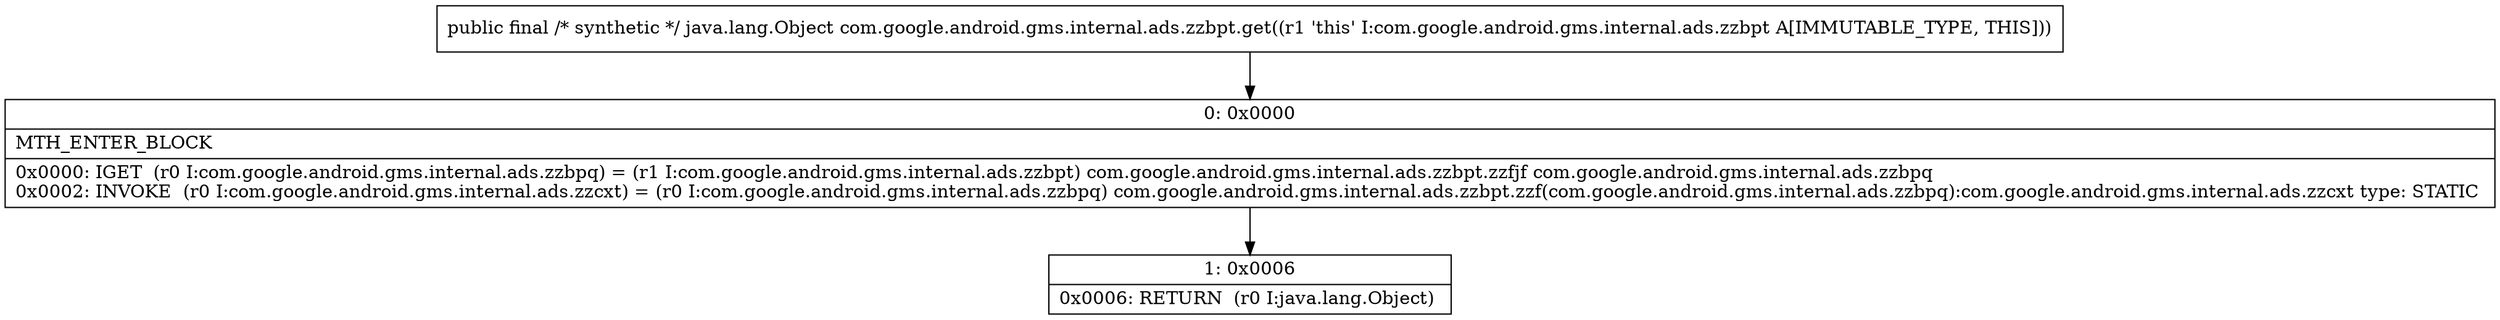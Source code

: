digraph "CFG forcom.google.android.gms.internal.ads.zzbpt.get()Ljava\/lang\/Object;" {
Node_0 [shape=record,label="{0\:\ 0x0000|MTH_ENTER_BLOCK\l|0x0000: IGET  (r0 I:com.google.android.gms.internal.ads.zzbpq) = (r1 I:com.google.android.gms.internal.ads.zzbpt) com.google.android.gms.internal.ads.zzbpt.zzfjf com.google.android.gms.internal.ads.zzbpq \l0x0002: INVOKE  (r0 I:com.google.android.gms.internal.ads.zzcxt) = (r0 I:com.google.android.gms.internal.ads.zzbpq) com.google.android.gms.internal.ads.zzbpt.zzf(com.google.android.gms.internal.ads.zzbpq):com.google.android.gms.internal.ads.zzcxt type: STATIC \l}"];
Node_1 [shape=record,label="{1\:\ 0x0006|0x0006: RETURN  (r0 I:java.lang.Object) \l}"];
MethodNode[shape=record,label="{public final \/* synthetic *\/ java.lang.Object com.google.android.gms.internal.ads.zzbpt.get((r1 'this' I:com.google.android.gms.internal.ads.zzbpt A[IMMUTABLE_TYPE, THIS])) }"];
MethodNode -> Node_0;
Node_0 -> Node_1;
}

